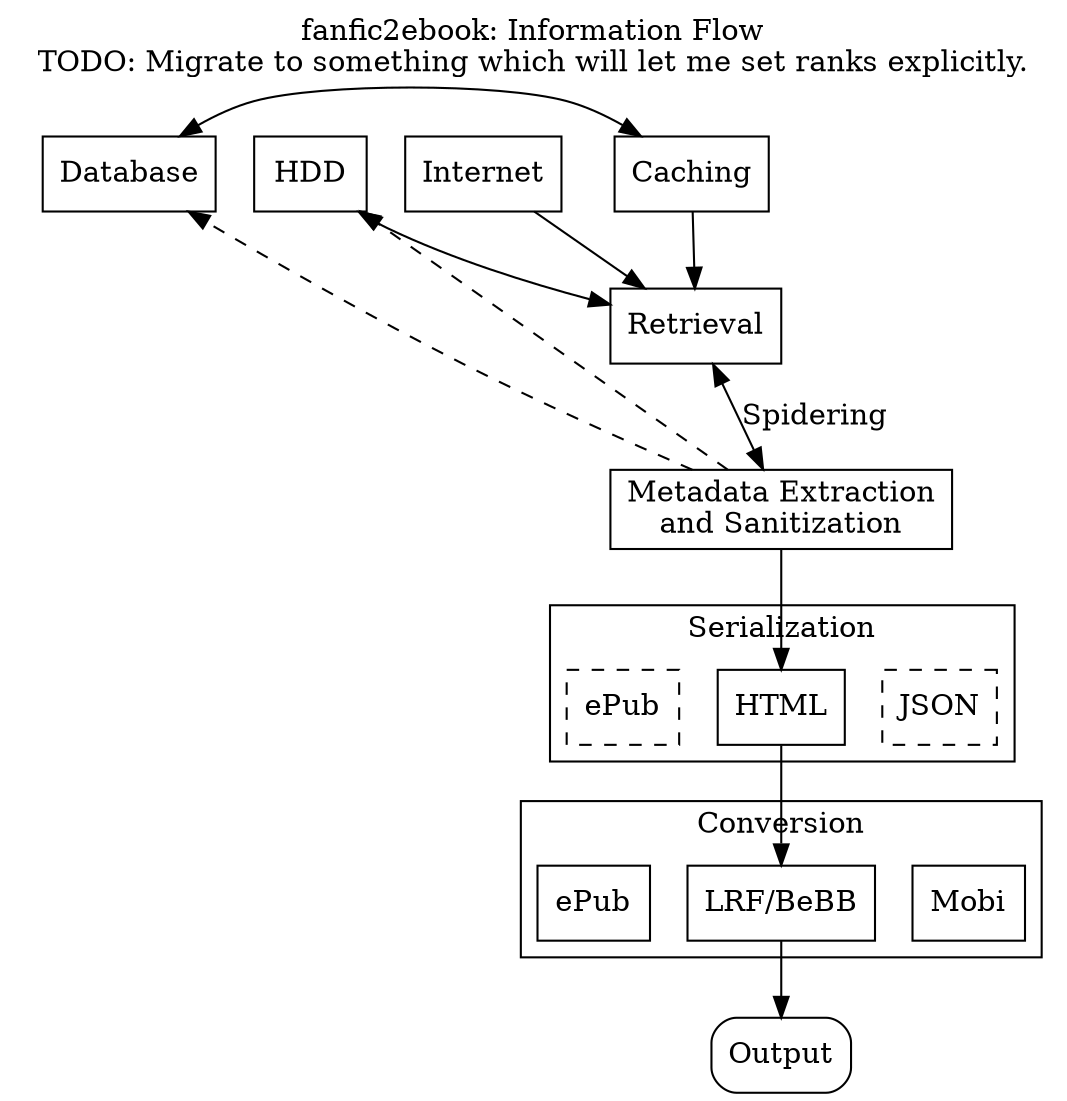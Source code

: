 /* TODO: Figure out how to make the arrows go to the clusters, rather than
 * their contents. */

digraph G {
    labelloc=t;
    node [shape=box];

    subgraph cluster_sources {
        style=invisible;
        hdd [label="HDD"];
        internet [label="Internet"];
        db [label="Database"];
    }

    subgraph cluster_spidering {
        style=invisible;
        /* TODO: Each of these should be its own rank. */
        cache [label="Caching"];
        retrieval [label="Retrieval"];
        parsing [label="Metadata Extraction\nand Sanitization"];
    }

    subgraph cluster_serialization {
        label = "Serialization";
        ser_json [label="JSON",style=dashed];
        ser_html [label="HTML"];
        ser_epub [label="ePub",style=dashed];
    }

    subgraph cluster_conversion {
        label = "Conversion";
        conv_mobi  [label="Mobi"];
        conv_lrf  [label="LRF/BeBB"];
        conv_epub [label="ePub"];
    }

    output [label="Output",style=rounded];

    internet -> retrieval;
    db -> cache [dir=both];
    hdd -> retrieval [dir=both];
    cache -> retrieval;
    retrieval -> parsing [dir=both,label="Spidering"];
    parsing -> hdd [style=dashed];
    parsing -> db [style=dashed];
    parsing -> ser_html;
    ser_html -> conv_lrf;
    conv_lrf -> output;

    label="fanfic2ebook: Information Flow\nTODO: Migrate to something which will let me set ranks explicitly.";
}
